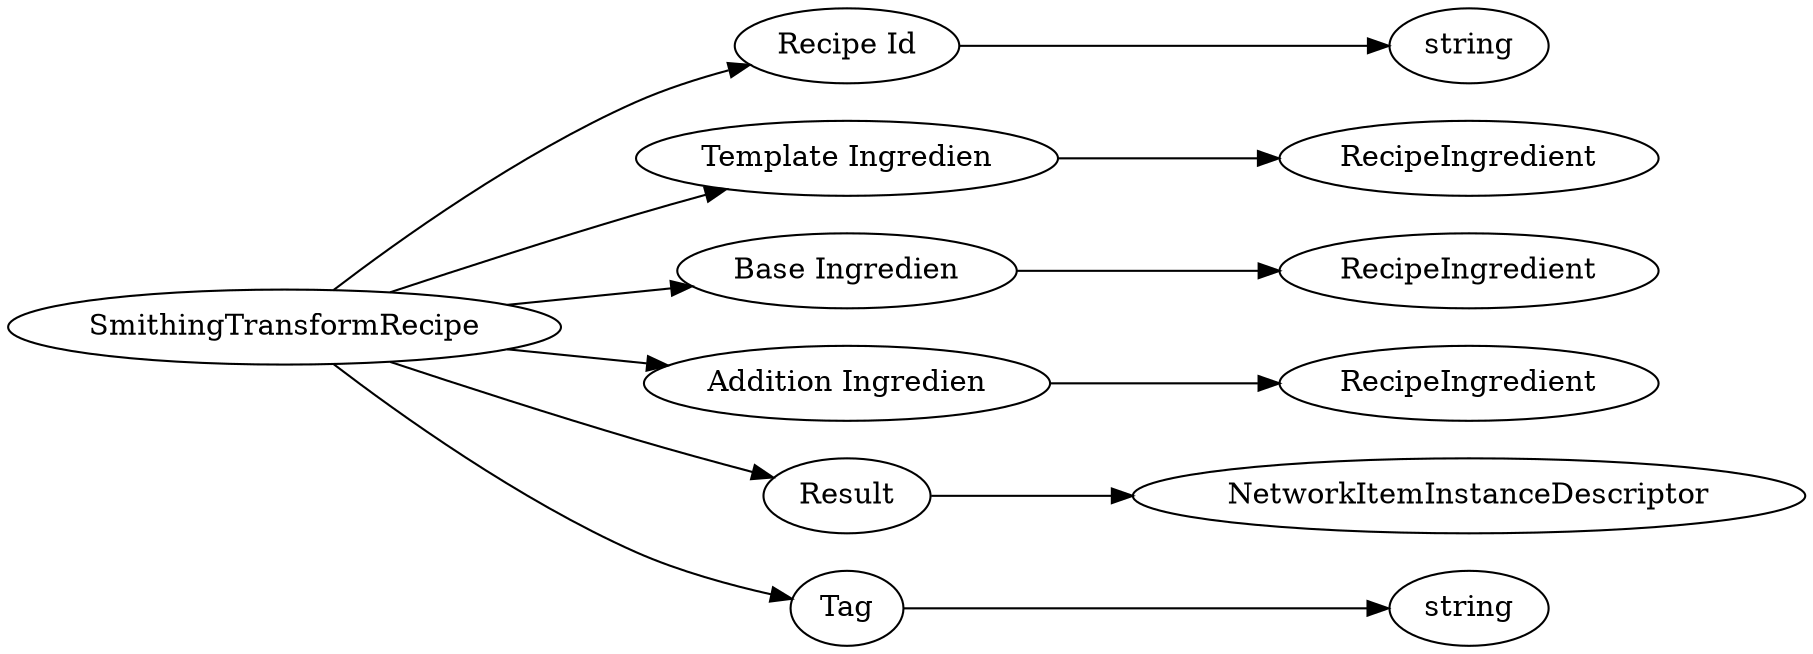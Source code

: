 digraph "SmithingTransformRecipe" {
rankdir = LR
6
6 -> 7
7 -> 8
6 -> 9
9 -> 10
6 -> 11
11 -> 12
6 -> 13
13 -> 14
6 -> 15
15 -> 16
6 -> 17
17 -> 18

6 [label="SmithingTransformRecipe",comment="name: \"SmithingTransformRecipe\", typeName: \"\", id: 6, branchId: 0, recurseId: -1, attributes: 0, notes: \"\""];
7 [label="Recipe Id",comment="name: \"Recipe Id\", typeName: \"\", id: 7, branchId: 0, recurseId: -1, attributes: 0, notes: \"\""];
8 [label="string",comment="name: \"string\", typeName: \"\", id: 8, branchId: 0, recurseId: -1, attributes: 512, notes: \"\""];
9 [label="Template Ingredien",comment="name: \"Template Ingredien\", typeName: \"RecipeIngredient\", id: 9, branchId: 0, recurseId: -1, attributes: 256, notes: \"\""];
10 [label="RecipeIngredient",comment="name: \"RecipeIngredient\", typeName: \"\", id: 10, branchId: 0, recurseId: -1, attributes: 512, notes: \"\""];
11 [label="Base Ingredien",comment="name: \"Base Ingredien\", typeName: \"RecipeIngredient\", id: 11, branchId: 0, recurseId: -1, attributes: 256, notes: \"\""];
12 [label="RecipeIngredient",comment="name: \"RecipeIngredient\", typeName: \"\", id: 12, branchId: 0, recurseId: -1, attributes: 512, notes: \"\""];
13 [label="Addition Ingredien",comment="name: \"Addition Ingredien\", typeName: \"RecipeIngredient\", id: 13, branchId: 0, recurseId: -1, attributes: 256, notes: \"\""];
14 [label="RecipeIngredient",comment="name: \"RecipeIngredient\", typeName: \"\", id: 14, branchId: 0, recurseId: -1, attributes: 512, notes: \"\""];
15 [label="Result",comment="name: \"Result\", typeName: \"NetworkItemInstanceDescriptor\", id: 15, branchId: 0, recurseId: -1, attributes: 256, notes: \"\""];
16 [label="NetworkItemInstanceDescriptor",comment="name: \"NetworkItemInstanceDescriptor\", typeName: \"\", id: 16, branchId: 0, recurseId: -1, attributes: 512, notes: \"\""];
17 [label="Tag",comment="name: \"Tag\", typeName: \"\", id: 17, branchId: 0, recurseId: -1, attributes: 0, notes: \"\""];
18 [label="string",comment="name: \"string\", typeName: \"\", id: 18, branchId: 0, recurseId: -1, attributes: 512, notes: \"\""];
{ rank = max;8;10;12;14;16;18}

}
